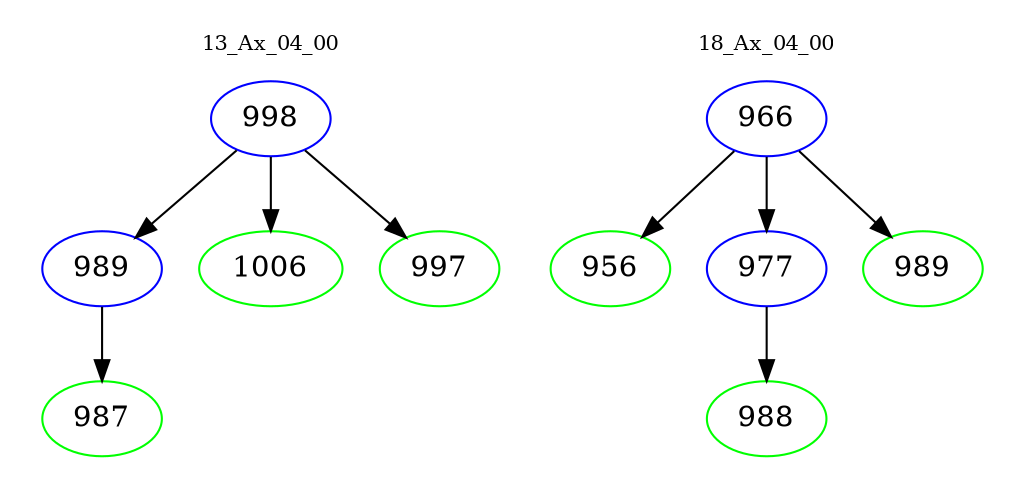 digraph{
subgraph cluster_0 {
color = white
label = "13_Ax_04_00";
fontsize=10;
T0_998 [label="998", color="blue"]
T0_998 -> T0_989 [color="black"]
T0_989 [label="989", color="blue"]
T0_989 -> T0_987 [color="black"]
T0_987 [label="987", color="green"]
T0_998 -> T0_1006 [color="black"]
T0_1006 [label="1006", color="green"]
T0_998 -> T0_997 [color="black"]
T0_997 [label="997", color="green"]
}
subgraph cluster_1 {
color = white
label = "18_Ax_04_00";
fontsize=10;
T1_966 [label="966", color="blue"]
T1_966 -> T1_956 [color="black"]
T1_956 [label="956", color="green"]
T1_966 -> T1_977 [color="black"]
T1_977 [label="977", color="blue"]
T1_977 -> T1_988 [color="black"]
T1_988 [label="988", color="green"]
T1_966 -> T1_989 [color="black"]
T1_989 [label="989", color="green"]
}
}
